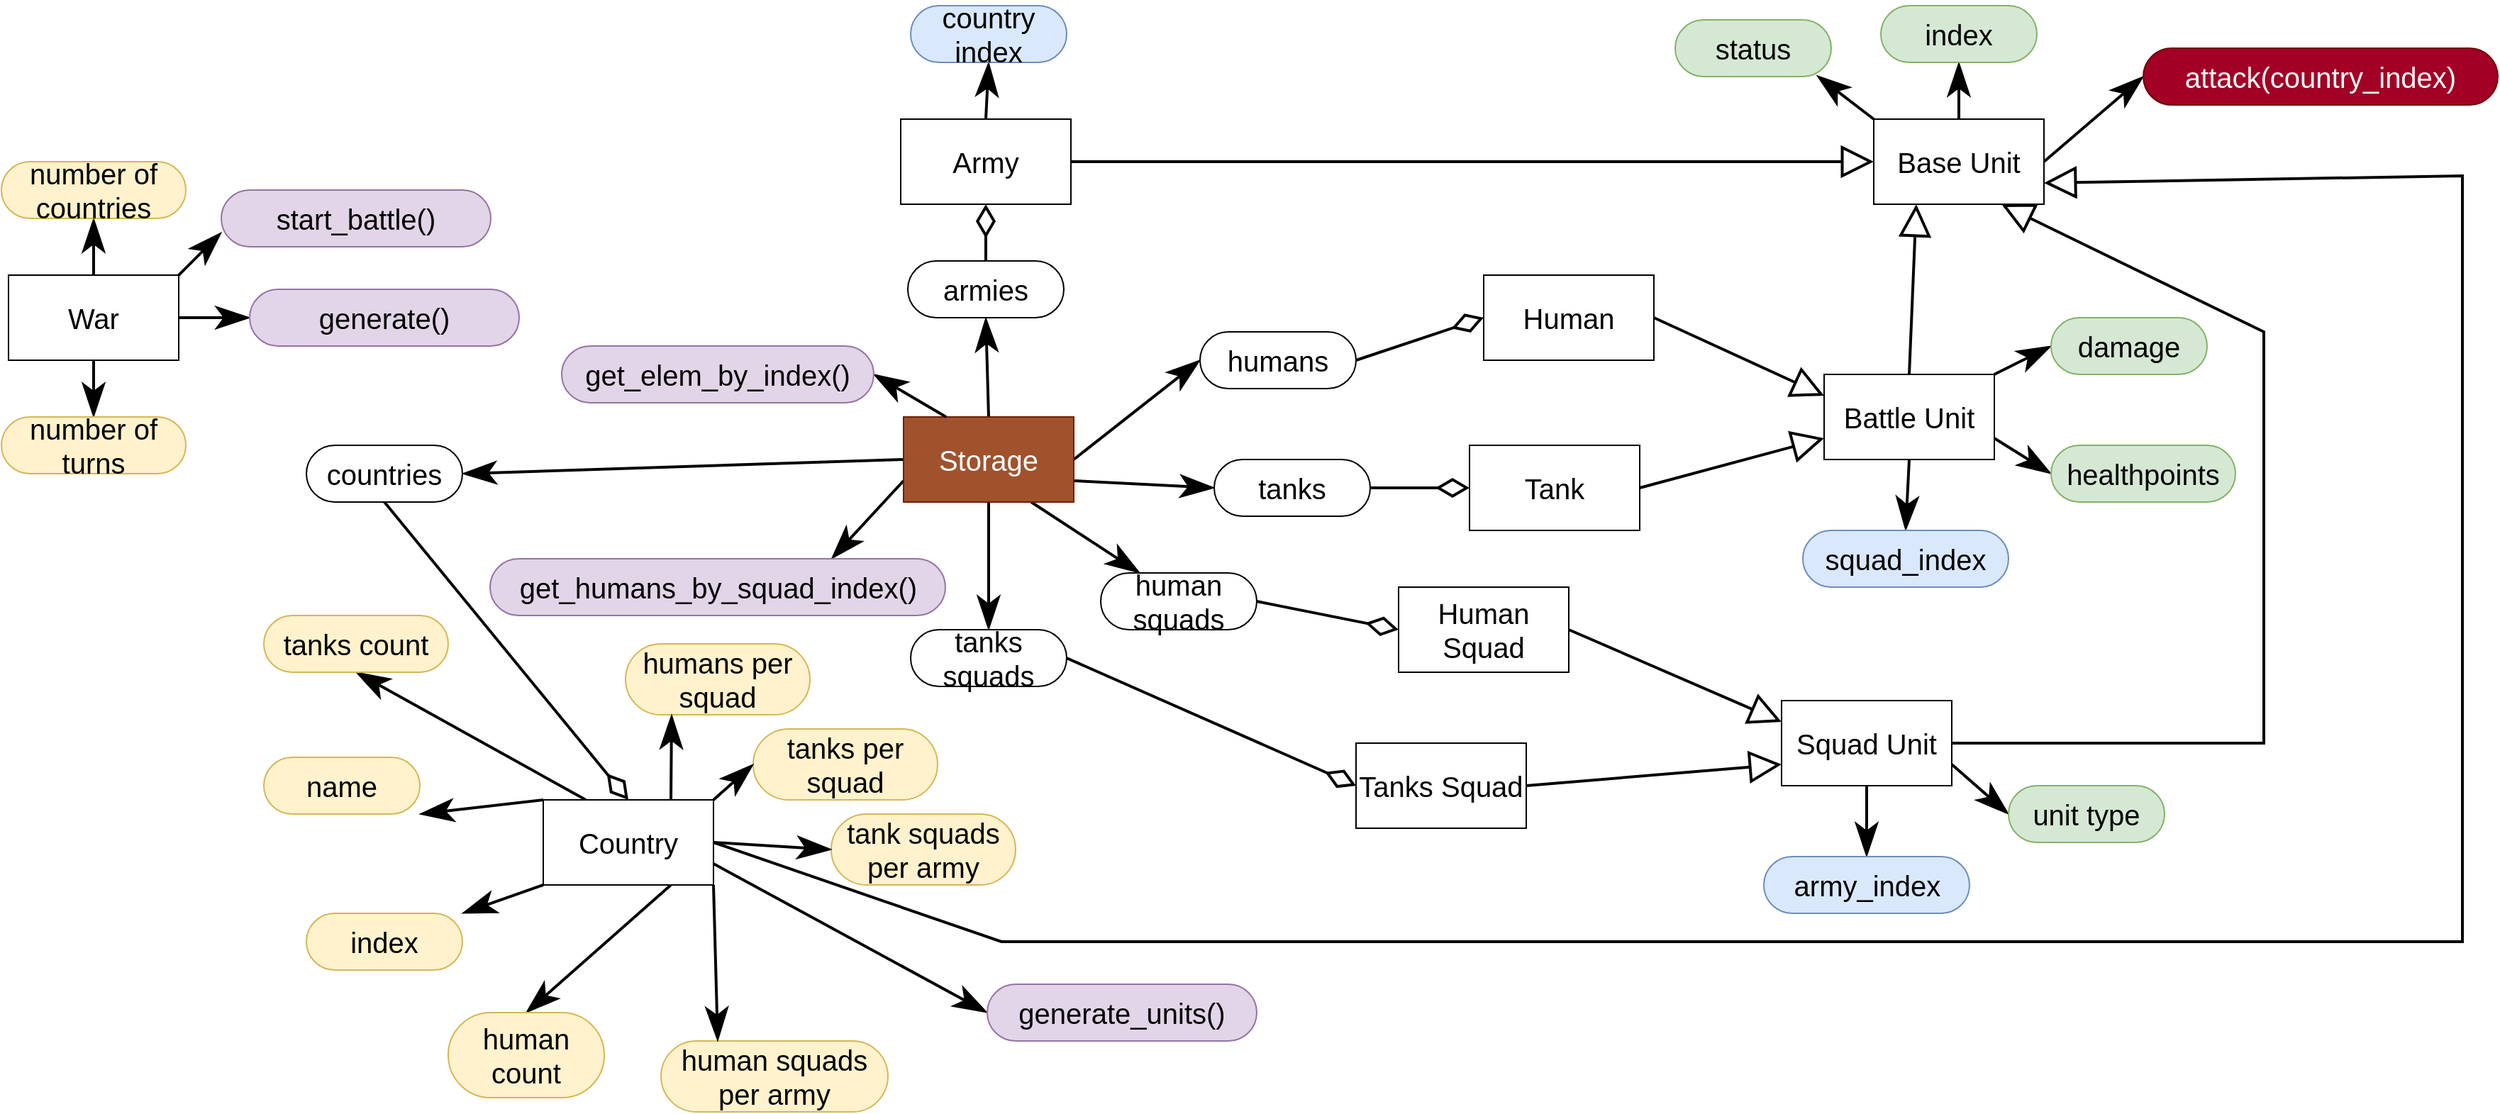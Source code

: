 <mxfile version="13.7.9" type="device"><diagram id="MNfZ7LVemdb2_qo4F9Y-" name="Page-1"><mxGraphModel dx="2315" dy="2289" grid="1" gridSize="10" guides="1" tooltips="1" connect="1" arrows="1" fold="1" page="1" pageScale="1" pageWidth="827" pageHeight="1169" math="0" shadow="0"><root><mxCell id="0"/><mxCell id="1" parent="0"/><mxCell id="jSn8bpEgDWQ1yjXRK3Lt-113" style="edgeStyle=none;rounded=0;orthogonalLoop=1;jettySize=auto;html=1;exitX=1;exitY=0.5;exitDx=0;exitDy=0;entryX=0;entryY=0.25;entryDx=0;entryDy=0;endArrow=block;endFill=0;endSize=18;strokeWidth=2;fontSize=20;" edge="1" parent="1" source="jSn8bpEgDWQ1yjXRK3Lt-1" target="jSn8bpEgDWQ1yjXRK3Lt-112"><mxGeometry relative="1" as="geometry"/></mxCell><mxCell id="jSn8bpEgDWQ1yjXRK3Lt-1" value="Human" style="rounded=0;whiteSpace=wrap;html=1;fontSize=20;" vertex="1" parent="1"><mxGeometry x="1530" y="-130" width="120" height="60" as="geometry"/></mxCell><mxCell id="jSn8bpEgDWQ1yjXRK3Lt-114" style="edgeStyle=none;rounded=0;orthogonalLoop=1;jettySize=auto;html=1;exitX=1;exitY=0.5;exitDx=0;exitDy=0;entryX=0;entryY=0.75;entryDx=0;entryDy=0;endArrow=block;endFill=0;endSize=18;strokeWidth=2;fontSize=20;" edge="1" parent="1" source="jSn8bpEgDWQ1yjXRK3Lt-2" target="jSn8bpEgDWQ1yjXRK3Lt-112"><mxGeometry relative="1" as="geometry"/></mxCell><mxCell id="jSn8bpEgDWQ1yjXRK3Lt-2" value="Tank" style="rounded=0;whiteSpace=wrap;html=1;fontSize=20;" vertex="1" parent="1"><mxGeometry x="1520" y="-10" width="120" height="60" as="geometry"/></mxCell><mxCell id="jSn8bpEgDWQ1yjXRK3Lt-33" value="humans per squad" style="rounded=1;whiteSpace=wrap;html=1;fontSize=20;arcSize=50;fillColor=#fff2cc;strokeColor=#d6b656;" vertex="1" parent="1"><mxGeometry x="925" y="130" width="130" height="50" as="geometry"/></mxCell><mxCell id="jSn8bpEgDWQ1yjXRK3Lt-34" value="tanks per squad" style="rounded=1;whiteSpace=wrap;html=1;fontSize=20;arcSize=50;fillColor=#fff2cc;strokeColor=#d6b656;" vertex="1" parent="1"><mxGeometry x="1015" y="190" width="130" height="50" as="geometry"/></mxCell><mxCell id="jSn8bpEgDWQ1yjXRK3Lt-35" value="tank squads per army" style="rounded=1;whiteSpace=wrap;html=1;fontSize=20;arcSize=50;fillColor=#fff2cc;strokeColor=#d6b656;" vertex="1" parent="1"><mxGeometry x="1070" y="250" width="130" height="50" as="geometry"/></mxCell><mxCell id="jSn8bpEgDWQ1yjXRK3Lt-36" value="human squads per army" style="rounded=1;whiteSpace=wrap;html=1;fontSize=20;arcSize=50;fillColor=#fff2cc;strokeColor=#d6b656;" vertex="1" parent="1"><mxGeometry x="950" y="410" width="160" height="50" as="geometry"/></mxCell><mxCell id="jSn8bpEgDWQ1yjXRK3Lt-14" value="name" style="rounded=1;whiteSpace=wrap;html=1;fontSize=20;arcSize=50;fillColor=#fff2cc;strokeColor=#d6b656;" vertex="1" parent="1"><mxGeometry x="670" y="210" width="110" height="40" as="geometry"/></mxCell><mxCell id="jSn8bpEgDWQ1yjXRK3Lt-16" style="edgeStyle=none;rounded=0;orthogonalLoop=1;jettySize=auto;html=1;exitX=0;exitY=0;exitDx=0;exitDy=0;entryX=1;entryY=1;entryDx=0;entryDy=0;endArrow=classicThin;endFill=1;endSize=18;strokeWidth=2;fontSize=20;" edge="1" parent="1" source="jSn8bpEgDWQ1yjXRK3Lt-15" target="jSn8bpEgDWQ1yjXRK3Lt-14"><mxGeometry x="720" y="170" as="geometry"/></mxCell><mxCell id="jSn8bpEgDWQ1yjXRK3Lt-39" style="edgeStyle=none;rounded=0;orthogonalLoop=1;jettySize=auto;html=1;exitX=0.25;exitY=0;exitDx=0;exitDy=0;entryX=0.5;entryY=1;entryDx=0;entryDy=0;endArrow=classicThin;endFill=1;endSize=18;strokeWidth=2;fontSize=20;" edge="1" parent="1" source="jSn8bpEgDWQ1yjXRK3Lt-15" target="jSn8bpEgDWQ1yjXRK3Lt-38"><mxGeometry relative="1" as="geometry"/></mxCell><mxCell id="jSn8bpEgDWQ1yjXRK3Lt-40" style="edgeStyle=none;rounded=0;orthogonalLoop=1;jettySize=auto;html=1;exitX=0.75;exitY=0;exitDx=0;exitDy=0;entryX=0.25;entryY=1;entryDx=0;entryDy=0;endArrow=classicThin;endFill=1;endSize=18;strokeWidth=2;fontSize=20;" edge="1" parent="1" source="jSn8bpEgDWQ1yjXRK3Lt-15" target="jSn8bpEgDWQ1yjXRK3Lt-33"><mxGeometry relative="1" as="geometry"/></mxCell><mxCell id="jSn8bpEgDWQ1yjXRK3Lt-41" style="edgeStyle=none;rounded=0;orthogonalLoop=1;jettySize=auto;html=1;exitX=1;exitY=0;exitDx=0;exitDy=0;entryX=0;entryY=0.5;entryDx=0;entryDy=0;endArrow=classicThin;endFill=1;endSize=18;strokeWidth=2;fontSize=20;" edge="1" parent="1" source="jSn8bpEgDWQ1yjXRK3Lt-15" target="jSn8bpEgDWQ1yjXRK3Lt-34"><mxGeometry relative="1" as="geometry"/></mxCell><mxCell id="jSn8bpEgDWQ1yjXRK3Lt-42" style="edgeStyle=none;rounded=0;orthogonalLoop=1;jettySize=auto;html=1;exitX=1;exitY=0.5;exitDx=0;exitDy=0;entryX=0;entryY=0.5;entryDx=0;entryDy=0;endArrow=classicThin;endFill=1;endSize=18;strokeWidth=2;fontSize=20;" edge="1" parent="1" source="jSn8bpEgDWQ1yjXRK3Lt-15" target="jSn8bpEgDWQ1yjXRK3Lt-35"><mxGeometry relative="1" as="geometry"/></mxCell><mxCell id="jSn8bpEgDWQ1yjXRK3Lt-43" style="edgeStyle=none;rounded=0;orthogonalLoop=1;jettySize=auto;html=1;exitX=1;exitY=1;exitDx=0;exitDy=0;entryX=0.25;entryY=0;entryDx=0;entryDy=0;endArrow=classicThin;endFill=1;endSize=18;strokeWidth=2;fontSize=20;" edge="1" parent="1" source="jSn8bpEgDWQ1yjXRK3Lt-15" target="jSn8bpEgDWQ1yjXRK3Lt-36"><mxGeometry relative="1" as="geometry"/></mxCell><mxCell id="jSn8bpEgDWQ1yjXRK3Lt-44" style="edgeStyle=none;rounded=0;orthogonalLoop=1;jettySize=auto;html=1;exitX=0.75;exitY=1;exitDx=0;exitDy=0;entryX=0.5;entryY=0;entryDx=0;entryDy=0;endArrow=classicThin;endFill=1;endSize=18;strokeWidth=2;fontSize=20;" edge="1" parent="1" source="jSn8bpEgDWQ1yjXRK3Lt-15" target="jSn8bpEgDWQ1yjXRK3Lt-37"><mxGeometry relative="1" as="geometry"/></mxCell><mxCell id="jSn8bpEgDWQ1yjXRK3Lt-74" style="edgeStyle=none;rounded=0;orthogonalLoop=1;jettySize=auto;html=1;exitX=1;exitY=0.75;exitDx=0;exitDy=0;entryX=0;entryY=0.5;entryDx=0;entryDy=0;endArrow=classicThin;endFill=1;endSize=18;strokeWidth=2;fontSize=20;" edge="1" parent="1" source="jSn8bpEgDWQ1yjXRK3Lt-15" target="jSn8bpEgDWQ1yjXRK3Lt-73"><mxGeometry relative="1" as="geometry"/></mxCell><mxCell id="jSn8bpEgDWQ1yjXRK3Lt-148" style="edgeStyle=none;rounded=0;orthogonalLoop=1;jettySize=auto;html=1;exitX=1;exitY=0.5;exitDx=0;exitDy=0;endArrow=block;endFill=0;endSize=18;strokeWidth=2;fontSize=20;entryX=1;entryY=0.75;entryDx=0;entryDy=0;" edge="1" parent="1" source="jSn8bpEgDWQ1yjXRK3Lt-15" target="jSn8bpEgDWQ1yjXRK3Lt-108"><mxGeometry relative="1" as="geometry"><mxPoint x="2070" y="-230" as="targetPoint"/><Array as="points"><mxPoint x="1190" y="340"/><mxPoint x="2220" y="340"/><mxPoint x="2220" y="-200"/></Array></mxGeometry></mxCell><mxCell id="jSn8bpEgDWQ1yjXRK3Lt-15" value="Country" style="rounded=0;whiteSpace=wrap;html=1;fontSize=20;" vertex="1" parent="1"><mxGeometry x="867" y="240" width="120" height="60" as="geometry"/></mxCell><mxCell id="jSn8bpEgDWQ1yjXRK3Lt-19" value="index" style="rounded=1;whiteSpace=wrap;html=1;fontSize=20;arcSize=50;fillColor=#fff2cc;strokeColor=#d6b656;" vertex="1" parent="1"><mxGeometry x="700" y="320" width="110" height="40" as="geometry"/></mxCell><mxCell id="jSn8bpEgDWQ1yjXRK3Lt-20" style="edgeStyle=none;rounded=0;orthogonalLoop=1;jettySize=auto;html=1;exitX=0;exitY=1;exitDx=0;exitDy=0;entryX=1;entryY=0;entryDx=0;entryDy=0;endArrow=classicThin;endFill=1;endSize=18;strokeWidth=2;fontSize=20;" edge="1" parent="1" source="jSn8bpEgDWQ1yjXRK3Lt-15" target="jSn8bpEgDWQ1yjXRK3Lt-19"><mxGeometry x="720" y="170" as="geometry"/></mxCell><mxCell id="jSn8bpEgDWQ1yjXRK3Lt-37" value="human count" style="rounded=1;whiteSpace=wrap;html=1;fontSize=20;arcSize=50;fillColor=#fff2cc;strokeColor=#d6b656;" vertex="1" parent="1"><mxGeometry x="800" y="390" width="110" height="60" as="geometry"/></mxCell><mxCell id="jSn8bpEgDWQ1yjXRK3Lt-38" value="tanks count" style="rounded=1;whiteSpace=wrap;html=1;fontSize=20;arcSize=50;fillColor=#fff2cc;strokeColor=#d6b656;" vertex="1" parent="1"><mxGeometry x="670" y="110" width="130" height="40" as="geometry"/></mxCell><mxCell id="jSn8bpEgDWQ1yjXRK3Lt-51" style="edgeStyle=none;rounded=0;orthogonalLoop=1;jettySize=auto;html=1;exitX=0.5;exitY=1;exitDx=0;exitDy=0;entryX=0.5;entryY=0;entryDx=0;entryDy=0;endArrow=classicThin;endFill=1;endSize=18;strokeWidth=2;fontSize=20;" edge="1" parent="1" source="jSn8bpEgDWQ1yjXRK3Lt-49" target="jSn8bpEgDWQ1yjXRK3Lt-50"><mxGeometry relative="1" as="geometry"/></mxCell><mxCell id="jSn8bpEgDWQ1yjXRK3Lt-53" style="edgeStyle=none;rounded=0;orthogonalLoop=1;jettySize=auto;html=1;exitX=0;exitY=0.5;exitDx=0;exitDy=0;entryX=1;entryY=0.5;entryDx=0;entryDy=0;endArrow=classicThin;endFill=1;endSize=18;strokeWidth=2;fontSize=20;" edge="1" parent="1" source="jSn8bpEgDWQ1yjXRK3Lt-68" target="jSn8bpEgDWQ1yjXRK3Lt-52"><mxGeometry relative="1" as="geometry"/></mxCell><mxCell id="jSn8bpEgDWQ1yjXRK3Lt-56" style="edgeStyle=none;rounded=0;orthogonalLoop=1;jettySize=auto;html=1;exitX=0.5;exitY=0;exitDx=0;exitDy=0;entryX=0.5;entryY=1;entryDx=0;entryDy=0;endArrow=classicThin;endFill=1;endSize=18;strokeWidth=2;fontSize=20;" edge="1" parent="1" source="jSn8bpEgDWQ1yjXRK3Lt-49" target="jSn8bpEgDWQ1yjXRK3Lt-55"><mxGeometry relative="1" as="geometry"/></mxCell><mxCell id="jSn8bpEgDWQ1yjXRK3Lt-58" style="edgeStyle=none;rounded=0;orthogonalLoop=1;jettySize=auto;html=1;exitX=1;exitY=0;exitDx=0;exitDy=0;entryX=0;entryY=0.75;entryDx=0;entryDy=0;endArrow=classicThin;endFill=1;endSize=18;strokeWidth=2;fontSize=20;" edge="1" parent="1" source="jSn8bpEgDWQ1yjXRK3Lt-49" target="jSn8bpEgDWQ1yjXRK3Lt-57"><mxGeometry relative="1" as="geometry"/></mxCell><mxCell id="jSn8bpEgDWQ1yjXRK3Lt-102" style="edgeStyle=none;rounded=0;orthogonalLoop=1;jettySize=auto;html=1;exitX=1;exitY=0.5;exitDx=0;exitDy=0;entryX=0;entryY=0.5;entryDx=0;entryDy=0;endArrow=classicThin;endFill=1;endSize=18;strokeWidth=2;fontSize=20;" edge="1" parent="1" source="jSn8bpEgDWQ1yjXRK3Lt-49" target="jSn8bpEgDWQ1yjXRK3Lt-101"><mxGeometry relative="1" as="geometry"/></mxCell><mxCell id="jSn8bpEgDWQ1yjXRK3Lt-49" value="War" style="rounded=0;whiteSpace=wrap;html=1;fontSize=20;" vertex="1" parent="1"><mxGeometry x="490" y="-130" width="120" height="60" as="geometry"/></mxCell><mxCell id="jSn8bpEgDWQ1yjXRK3Lt-50" value="number of turns" style="rounded=1;whiteSpace=wrap;html=1;fontSize=20;arcSize=50;fillColor=#fff2cc;strokeColor=#d6b656;" vertex="1" parent="1"><mxGeometry x="485" y="-30" width="130" height="40" as="geometry"/></mxCell><mxCell id="jSn8bpEgDWQ1yjXRK3Lt-54" style="edgeStyle=none;rounded=0;orthogonalLoop=1;jettySize=auto;html=1;exitX=0.5;exitY=1;exitDx=0;exitDy=0;entryX=0.5;entryY=0;entryDx=0;entryDy=0;endArrow=diamondThin;endFill=0;endSize=18;strokeWidth=2;fontSize=20;" edge="1" parent="1" source="jSn8bpEgDWQ1yjXRK3Lt-52" target="jSn8bpEgDWQ1yjXRK3Lt-15"><mxGeometry relative="1" as="geometry"/></mxCell><mxCell id="jSn8bpEgDWQ1yjXRK3Lt-52" value="countries" style="rounded=1;whiteSpace=wrap;html=1;fontSize=20;arcSize=50;" vertex="1" parent="1"><mxGeometry x="700" y="-10" width="110" height="40" as="geometry"/></mxCell><mxCell id="jSn8bpEgDWQ1yjXRK3Lt-55" value="number of countries" style="rounded=1;whiteSpace=wrap;html=1;fontSize=20;arcSize=50;fillColor=#fff2cc;strokeColor=#d6b656;" vertex="1" parent="1"><mxGeometry x="485" y="-210" width="130" height="40" as="geometry"/></mxCell><mxCell id="jSn8bpEgDWQ1yjXRK3Lt-57" value="start_battle()" style="rounded=1;whiteSpace=wrap;html=1;fontSize=20;arcSize=50;fillColor=#e1d5e7;strokeColor=#9673a6;" vertex="1" parent="1"><mxGeometry x="640" y="-190" width="190" height="40" as="geometry"/></mxCell><mxCell id="jSn8bpEgDWQ1yjXRK3Lt-70" style="edgeStyle=none;rounded=0;orthogonalLoop=1;jettySize=auto;html=1;exitX=1;exitY=0.5;exitDx=0;exitDy=0;entryX=0;entryY=0.5;entryDx=0;entryDy=0;endArrow=classicThin;endFill=1;endSize=18;strokeWidth=2;fontSize=20;" edge="1" parent="1" source="jSn8bpEgDWQ1yjXRK3Lt-68" target="jSn8bpEgDWQ1yjXRK3Lt-69"><mxGeometry relative="1" as="geometry"/></mxCell><mxCell id="jSn8bpEgDWQ1yjXRK3Lt-72" style="edgeStyle=none;rounded=0;orthogonalLoop=1;jettySize=auto;html=1;exitX=1;exitY=0.75;exitDx=0;exitDy=0;entryX=0;entryY=0.5;entryDx=0;entryDy=0;endArrow=classicThin;endFill=1;endSize=18;strokeWidth=2;fontSize=20;" edge="1" parent="1" source="jSn8bpEgDWQ1yjXRK3Lt-68" target="jSn8bpEgDWQ1yjXRK3Lt-71"><mxGeometry relative="1" as="geometry"/></mxCell><mxCell id="jSn8bpEgDWQ1yjXRK3Lt-76" style="edgeStyle=none;rounded=0;orthogonalLoop=1;jettySize=auto;html=1;exitX=0.5;exitY=0;exitDx=0;exitDy=0;entryX=0.5;entryY=1;entryDx=0;entryDy=0;endArrow=classicThin;endFill=1;endSize=18;strokeWidth=2;fontSize=20;" edge="1" parent="1" source="jSn8bpEgDWQ1yjXRK3Lt-68" target="jSn8bpEgDWQ1yjXRK3Lt-75"><mxGeometry relative="1" as="geometry"/></mxCell><mxCell id="jSn8bpEgDWQ1yjXRK3Lt-106" style="edgeStyle=none;rounded=0;orthogonalLoop=1;jettySize=auto;html=1;exitX=0.75;exitY=1;exitDx=0;exitDy=0;entryX=0.25;entryY=0;entryDx=0;entryDy=0;endArrow=classicThin;endFill=1;endSize=18;strokeWidth=2;fontSize=20;" edge="1" parent="1" source="jSn8bpEgDWQ1yjXRK3Lt-68" target="jSn8bpEgDWQ1yjXRK3Lt-104"><mxGeometry relative="1" as="geometry"/></mxCell><mxCell id="jSn8bpEgDWQ1yjXRK3Lt-107" style="edgeStyle=none;rounded=0;orthogonalLoop=1;jettySize=auto;html=1;exitX=0.5;exitY=1;exitDx=0;exitDy=0;entryX=0.5;entryY=0;entryDx=0;entryDy=0;endArrow=classicThin;endFill=1;endSize=18;strokeWidth=2;fontSize=20;" edge="1" parent="1" source="jSn8bpEgDWQ1yjXRK3Lt-68" target="jSn8bpEgDWQ1yjXRK3Lt-105"><mxGeometry relative="1" as="geometry"/></mxCell><mxCell id="jSn8bpEgDWQ1yjXRK3Lt-143" style="edgeStyle=none;rounded=0;orthogonalLoop=1;jettySize=auto;html=1;exitX=0;exitY=0.75;exitDx=0;exitDy=0;entryX=0.75;entryY=0;entryDx=0;entryDy=0;endArrow=classicThin;endFill=1;endSize=18;strokeWidth=2;fontSize=20;" edge="1" parent="1" source="jSn8bpEgDWQ1yjXRK3Lt-68" target="jSn8bpEgDWQ1yjXRK3Lt-142"><mxGeometry relative="1" as="geometry"/></mxCell><mxCell id="jSn8bpEgDWQ1yjXRK3Lt-68" value="Storage" style="rounded=0;whiteSpace=wrap;html=1;fontSize=20;fillColor=#a0522d;strokeColor=#6D1F00;fontColor=#ffffff;" vertex="1" parent="1"><mxGeometry x="1121" y="-30" width="120" height="60" as="geometry"/></mxCell><mxCell id="jSn8bpEgDWQ1yjXRK3Lt-124" style="edgeStyle=none;rounded=0;orthogonalLoop=1;jettySize=auto;html=1;exitX=1;exitY=0.5;exitDx=0;exitDy=0;entryX=0;entryY=0.5;entryDx=0;entryDy=0;endArrow=diamondThin;endFill=0;endSize=18;strokeWidth=2;fontSize=20;" edge="1" parent="1" source="jSn8bpEgDWQ1yjXRK3Lt-69" target="jSn8bpEgDWQ1yjXRK3Lt-1"><mxGeometry relative="1" as="geometry"/></mxCell><mxCell id="jSn8bpEgDWQ1yjXRK3Lt-69" value="humans" style="rounded=1;whiteSpace=wrap;html=1;fontSize=20;arcSize=50;" vertex="1" parent="1"><mxGeometry x="1330" y="-90" width="110" height="40" as="geometry"/></mxCell><mxCell id="jSn8bpEgDWQ1yjXRK3Lt-125" style="edgeStyle=none;rounded=0;orthogonalLoop=1;jettySize=auto;html=1;exitX=1;exitY=0.5;exitDx=0;exitDy=0;entryX=0;entryY=0.5;entryDx=0;entryDy=0;endArrow=diamondThin;endFill=0;endSize=18;strokeWidth=2;fontSize=20;" edge="1" parent="1" source="jSn8bpEgDWQ1yjXRK3Lt-71" target="jSn8bpEgDWQ1yjXRK3Lt-2"><mxGeometry relative="1" as="geometry"/></mxCell><mxCell id="jSn8bpEgDWQ1yjXRK3Lt-71" value="tanks" style="rounded=1;whiteSpace=wrap;html=1;fontSize=20;arcSize=50;" vertex="1" parent="1"><mxGeometry x="1340" width="110" height="40" as="geometry"/></mxCell><mxCell id="jSn8bpEgDWQ1yjXRK3Lt-73" value="generate_units()" style="rounded=1;whiteSpace=wrap;html=1;fontSize=20;arcSize=50;fillColor=#e1d5e7;strokeColor=#9673a6;" vertex="1" parent="1"><mxGeometry x="1180" y="370" width="190" height="40" as="geometry"/></mxCell><mxCell id="jSn8bpEgDWQ1yjXRK3Lt-100" style="edgeStyle=none;rounded=0;orthogonalLoop=1;jettySize=auto;html=1;exitX=0.5;exitY=0;exitDx=0;exitDy=0;entryX=0.5;entryY=1;entryDx=0;entryDy=0;endArrow=diamondThin;endFill=0;endSize=18;strokeWidth=2;fontSize=20;" edge="1" parent="1" source="jSn8bpEgDWQ1yjXRK3Lt-75" target="jSn8bpEgDWQ1yjXRK3Lt-89"><mxGeometry relative="1" as="geometry"><Array as="points"/></mxGeometry></mxCell><mxCell id="jSn8bpEgDWQ1yjXRK3Lt-147" style="edgeStyle=none;rounded=0;orthogonalLoop=1;jettySize=auto;html=1;exitX=0.25;exitY=0;exitDx=0;exitDy=0;entryX=1;entryY=0.5;entryDx=0;entryDy=0;endArrow=classicThin;endFill=1;endSize=18;strokeWidth=2;fontSize=20;" edge="1" parent="1" source="jSn8bpEgDWQ1yjXRK3Lt-68" target="jSn8bpEgDWQ1yjXRK3Lt-140"><mxGeometry relative="1" as="geometry"/></mxCell><mxCell id="jSn8bpEgDWQ1yjXRK3Lt-75" value="armies" style="rounded=1;whiteSpace=wrap;html=1;fontSize=20;arcSize=50;" vertex="1" parent="1"><mxGeometry x="1124" y="-140" width="110" height="40" as="geometry"/></mxCell><mxCell id="jSn8bpEgDWQ1yjXRK3Lt-134" style="edgeStyle=none;rounded=0;orthogonalLoop=1;jettySize=auto;html=1;exitX=1;exitY=0.5;exitDx=0;exitDy=0;entryX=0;entryY=0.25;entryDx=0;entryDy=0;endArrow=block;endFill=0;endSize=18;strokeWidth=2;fontSize=20;" edge="1" parent="1" source="jSn8bpEgDWQ1yjXRK3Lt-78" target="jSn8bpEgDWQ1yjXRK3Lt-128"><mxGeometry relative="1" as="geometry"/></mxCell><mxCell id="jSn8bpEgDWQ1yjXRK3Lt-78" value="Human Squad" style="rounded=0;whiteSpace=wrap;html=1;fontSize=20;" vertex="1" parent="1"><mxGeometry x="1470" y="90" width="120" height="60" as="geometry"/></mxCell><mxCell id="jSn8bpEgDWQ1yjXRK3Lt-135" style="edgeStyle=none;rounded=0;orthogonalLoop=1;jettySize=auto;html=1;exitX=1;exitY=0.5;exitDx=0;exitDy=0;entryX=0;entryY=0.75;entryDx=0;entryDy=0;endArrow=block;endFill=0;endSize=18;strokeWidth=2;fontSize=20;" edge="1" parent="1" source="jSn8bpEgDWQ1yjXRK3Lt-79" target="jSn8bpEgDWQ1yjXRK3Lt-128"><mxGeometry relative="1" as="geometry"/></mxCell><mxCell id="jSn8bpEgDWQ1yjXRK3Lt-79" value="Tanks Squad" style="rounded=0;whiteSpace=wrap;html=1;fontSize=20;" vertex="1" parent="1"><mxGeometry x="1440" y="200" width="120" height="60" as="geometry"/></mxCell><mxCell id="jSn8bpEgDWQ1yjXRK3Lt-111" style="edgeStyle=none;rounded=0;orthogonalLoop=1;jettySize=auto;html=1;exitX=1;exitY=0.5;exitDx=0;exitDy=0;entryX=0;entryY=0.5;entryDx=0;entryDy=0;endArrow=block;endFill=0;endSize=18;strokeWidth=2;fontSize=20;" edge="1" parent="1" source="jSn8bpEgDWQ1yjXRK3Lt-89" target="jSn8bpEgDWQ1yjXRK3Lt-108"><mxGeometry relative="1" as="geometry"/></mxCell><mxCell id="jSn8bpEgDWQ1yjXRK3Lt-146" style="edgeStyle=none;rounded=0;orthogonalLoop=1;jettySize=auto;html=1;exitX=0.5;exitY=0;exitDx=0;exitDy=0;entryX=0.5;entryY=1;entryDx=0;entryDy=0;endArrow=classicThin;endFill=1;endSize=18;strokeWidth=2;fontSize=20;" edge="1" parent="1" source="jSn8bpEgDWQ1yjXRK3Lt-89" target="jSn8bpEgDWQ1yjXRK3Lt-137"><mxGeometry relative="1" as="geometry"/></mxCell><mxCell id="jSn8bpEgDWQ1yjXRK3Lt-89" value="Army" style="rounded=0;whiteSpace=wrap;html=1;fontSize=20;" vertex="1" parent="1"><mxGeometry x="1119" y="-240" width="120" height="60" as="geometry"/></mxCell><mxCell id="jSn8bpEgDWQ1yjXRK3Lt-101" value="generate()" style="rounded=1;whiteSpace=wrap;html=1;fontSize=20;arcSize=50;fillColor=#e1d5e7;strokeColor=#9673a6;" vertex="1" parent="1"><mxGeometry x="660" y="-120" width="190" height="40" as="geometry"/></mxCell><mxCell id="jSn8bpEgDWQ1yjXRK3Lt-103" style="edgeStyle=none;rounded=0;orthogonalLoop=1;jettySize=auto;html=1;exitX=0.25;exitY=1;exitDx=0;exitDy=0;endArrow=classicThin;endFill=1;endSize=18;strokeWidth=2;fontSize=20;" edge="1" parent="1" source="jSn8bpEgDWQ1yjXRK3Lt-2" target="jSn8bpEgDWQ1yjXRK3Lt-2"><mxGeometry relative="1" as="geometry"/></mxCell><mxCell id="jSn8bpEgDWQ1yjXRK3Lt-126" style="edgeStyle=none;rounded=0;orthogonalLoop=1;jettySize=auto;html=1;exitX=1;exitY=0.5;exitDx=0;exitDy=0;entryX=0;entryY=0.5;entryDx=0;entryDy=0;endArrow=diamondThin;endFill=0;endSize=18;strokeWidth=2;fontSize=20;" edge="1" parent="1" source="jSn8bpEgDWQ1yjXRK3Lt-104" target="jSn8bpEgDWQ1yjXRK3Lt-78"><mxGeometry relative="1" as="geometry"/></mxCell><mxCell id="jSn8bpEgDWQ1yjXRK3Lt-104" value="human squads" style="rounded=1;whiteSpace=wrap;html=1;fontSize=20;arcSize=50;" vertex="1" parent="1"><mxGeometry x="1260" y="80" width="110" height="40" as="geometry"/></mxCell><mxCell id="jSn8bpEgDWQ1yjXRK3Lt-127" style="edgeStyle=none;rounded=0;orthogonalLoop=1;jettySize=auto;html=1;exitX=1;exitY=0.5;exitDx=0;exitDy=0;entryX=0;entryY=0.5;entryDx=0;entryDy=0;endArrow=diamondThin;endFill=0;endSize=18;strokeWidth=2;fontSize=20;" edge="1" parent="1" source="jSn8bpEgDWQ1yjXRK3Lt-105" target="jSn8bpEgDWQ1yjXRK3Lt-79"><mxGeometry relative="1" as="geometry"/></mxCell><mxCell id="jSn8bpEgDWQ1yjXRK3Lt-105" value="tanks&lt;br&gt;squads" style="rounded=1;whiteSpace=wrap;html=1;fontSize=20;arcSize=50;" vertex="1" parent="1"><mxGeometry x="1126" y="120" width="110" height="40" as="geometry"/></mxCell><mxCell id="jSn8bpEgDWQ1yjXRK3Lt-110" style="edgeStyle=none;rounded=0;orthogonalLoop=1;jettySize=auto;html=1;exitX=0.5;exitY=0;exitDx=0;exitDy=0;entryX=0.5;entryY=1;entryDx=0;entryDy=0;endArrow=classicThin;endFill=1;endSize=18;strokeWidth=2;fontSize=20;" edge="1" parent="1" source="jSn8bpEgDWQ1yjXRK3Lt-108" target="jSn8bpEgDWQ1yjXRK3Lt-109"><mxGeometry relative="1" as="geometry"/></mxCell><mxCell id="jSn8bpEgDWQ1yjXRK3Lt-119" style="edgeStyle=none;rounded=0;orthogonalLoop=1;jettySize=auto;html=1;exitX=1;exitY=0.5;exitDx=0;exitDy=0;entryX=0;entryY=0.5;entryDx=0;entryDy=0;endArrow=classicThin;endFill=1;endSize=18;strokeWidth=2;fontSize=20;" edge="1" parent="1" source="jSn8bpEgDWQ1yjXRK3Lt-108" target="jSn8bpEgDWQ1yjXRK3Lt-116"><mxGeometry relative="1" as="geometry"/></mxCell><mxCell id="jSn8bpEgDWQ1yjXRK3Lt-150" style="edgeStyle=none;rounded=0;orthogonalLoop=1;jettySize=auto;html=1;exitX=0;exitY=0;exitDx=0;exitDy=0;entryX=0.909;entryY=0.983;entryDx=0;entryDy=0;entryPerimeter=0;endArrow=classicThin;endFill=1;endSize=18;strokeWidth=2;fontSize=20;" edge="1" parent="1" source="jSn8bpEgDWQ1yjXRK3Lt-108" target="jSn8bpEgDWQ1yjXRK3Lt-149"><mxGeometry relative="1" as="geometry"/></mxCell><mxCell id="jSn8bpEgDWQ1yjXRK3Lt-108" value="Base Unit" style="rounded=0;whiteSpace=wrap;html=1;fontSize=20;" vertex="1" parent="1"><mxGeometry x="1805" y="-240" width="120" height="60" as="geometry"/></mxCell><mxCell id="jSn8bpEgDWQ1yjXRK3Lt-109" value="index" style="rounded=1;whiteSpace=wrap;html=1;fontSize=20;arcSize=50;fillColor=#d5e8d4;strokeColor=#82b366;" vertex="1" parent="1"><mxGeometry x="1810" y="-320" width="110" height="40" as="geometry"/></mxCell><mxCell id="jSn8bpEgDWQ1yjXRK3Lt-118" style="edgeStyle=none;rounded=0;orthogonalLoop=1;jettySize=auto;html=1;exitX=0.5;exitY=0;exitDx=0;exitDy=0;entryX=0.25;entryY=1;entryDx=0;entryDy=0;endArrow=block;endFill=0;endSize=18;strokeWidth=2;fontSize=20;" edge="1" parent="1" source="jSn8bpEgDWQ1yjXRK3Lt-112" target="jSn8bpEgDWQ1yjXRK3Lt-108"><mxGeometry relative="1" as="geometry"/></mxCell><mxCell id="jSn8bpEgDWQ1yjXRK3Lt-122" style="edgeStyle=none;rounded=0;orthogonalLoop=1;jettySize=auto;html=1;exitX=1;exitY=0;exitDx=0;exitDy=0;entryX=0;entryY=0.5;entryDx=0;entryDy=0;endArrow=classicThin;endFill=1;endSize=18;strokeWidth=2;fontSize=20;" edge="1" parent="1" source="jSn8bpEgDWQ1yjXRK3Lt-112" target="jSn8bpEgDWQ1yjXRK3Lt-120"><mxGeometry relative="1" as="geometry"/></mxCell><mxCell id="jSn8bpEgDWQ1yjXRK3Lt-123" style="edgeStyle=none;rounded=0;orthogonalLoop=1;jettySize=auto;html=1;exitX=1;exitY=0.75;exitDx=0;exitDy=0;entryX=0;entryY=0.5;entryDx=0;entryDy=0;endArrow=classicThin;endFill=1;endSize=18;strokeWidth=2;fontSize=20;" edge="1" parent="1" source="jSn8bpEgDWQ1yjXRK3Lt-112" target="jSn8bpEgDWQ1yjXRK3Lt-121"><mxGeometry relative="1" as="geometry"/></mxCell><mxCell id="jSn8bpEgDWQ1yjXRK3Lt-141" style="edgeStyle=none;rounded=0;orthogonalLoop=1;jettySize=auto;html=1;exitX=0.5;exitY=1;exitDx=0;exitDy=0;entryX=0.5;entryY=0;entryDx=0;entryDy=0;endArrow=classicThin;endFill=1;endSize=18;strokeWidth=2;fontSize=20;" edge="1" parent="1" source="jSn8bpEgDWQ1yjXRK3Lt-112" target="jSn8bpEgDWQ1yjXRK3Lt-139"><mxGeometry relative="1" as="geometry"/></mxCell><mxCell id="jSn8bpEgDWQ1yjXRK3Lt-112" value="Battle Unit" style="rounded=0;whiteSpace=wrap;html=1;fontSize=20;" vertex="1" parent="1"><mxGeometry x="1770" y="-60" width="120" height="60" as="geometry"/></mxCell><mxCell id="jSn8bpEgDWQ1yjXRK3Lt-116" value="attack(country_index)" style="rounded=1;whiteSpace=wrap;html=1;fontSize=20;arcSize=50;fillColor=#a20025;strokeColor=#6F0000;fontColor=#ffffff;" vertex="1" parent="1"><mxGeometry x="1995" y="-290" width="250" height="40" as="geometry"/></mxCell><mxCell id="jSn8bpEgDWQ1yjXRK3Lt-120" value="damage" style="rounded=1;whiteSpace=wrap;html=1;fontSize=20;arcSize=50;fillColor=#d5e8d4;strokeColor=#82b366;" vertex="1" parent="1"><mxGeometry x="1930" y="-100" width="110" height="40" as="geometry"/></mxCell><mxCell id="jSn8bpEgDWQ1yjXRK3Lt-121" value="healthpoints" style="rounded=1;whiteSpace=wrap;html=1;fontSize=20;arcSize=50;fillColor=#d5e8d4;strokeColor=#82b366;" vertex="1" parent="1"><mxGeometry x="1930" y="-10" width="130" height="40" as="geometry"/></mxCell><mxCell id="jSn8bpEgDWQ1yjXRK3Lt-133" style="edgeStyle=none;rounded=0;orthogonalLoop=1;jettySize=auto;html=1;exitX=1;exitY=0.75;exitDx=0;exitDy=0;entryX=0;entryY=0.5;entryDx=0;entryDy=0;endArrow=classicThin;endFill=1;endSize=18;strokeWidth=2;fontSize=20;" edge="1" parent="1" source="jSn8bpEgDWQ1yjXRK3Lt-128" target="jSn8bpEgDWQ1yjXRK3Lt-131"><mxGeometry relative="1" as="geometry"/></mxCell><mxCell id="jSn8bpEgDWQ1yjXRK3Lt-136" style="edgeStyle=none;rounded=0;orthogonalLoop=1;jettySize=auto;html=1;exitX=1;exitY=0.5;exitDx=0;exitDy=0;endArrow=block;endFill=0;endSize=18;strokeWidth=2;fontSize=20;entryX=0.75;entryY=1;entryDx=0;entryDy=0;" edge="1" parent="1" source="jSn8bpEgDWQ1yjXRK3Lt-128" target="jSn8bpEgDWQ1yjXRK3Lt-108"><mxGeometry relative="1" as="geometry"><mxPoint x="2000" y="-330" as="targetPoint"/><Array as="points"><mxPoint x="2080" y="200"/><mxPoint x="2080" y="-90"/></Array></mxGeometry></mxCell><mxCell id="jSn8bpEgDWQ1yjXRK3Lt-145" style="edgeStyle=none;rounded=0;orthogonalLoop=1;jettySize=auto;html=1;exitX=0.5;exitY=1;exitDx=0;exitDy=0;entryX=0.5;entryY=0;entryDx=0;entryDy=0;endArrow=classicThin;endFill=1;endSize=18;strokeWidth=2;fontSize=20;" edge="1" parent="1" source="jSn8bpEgDWQ1yjXRK3Lt-128" target="jSn8bpEgDWQ1yjXRK3Lt-144"><mxGeometry relative="1" as="geometry"/></mxCell><mxCell id="jSn8bpEgDWQ1yjXRK3Lt-128" value="Squad Unit" style="rounded=0;whiteSpace=wrap;html=1;fontSize=20;" vertex="1" parent="1"><mxGeometry x="1740" y="170" width="120" height="60" as="geometry"/></mxCell><mxCell id="jSn8bpEgDWQ1yjXRK3Lt-131" value="unit type" style="rounded=1;whiteSpace=wrap;html=1;fontSize=20;arcSize=50;fillColor=#d5e8d4;strokeColor=#82b366;" vertex="1" parent="1"><mxGeometry x="1900" y="230" width="110" height="40" as="geometry"/></mxCell><mxCell id="jSn8bpEgDWQ1yjXRK3Lt-137" value="country index" style="rounded=1;whiteSpace=wrap;html=1;fontSize=20;arcSize=50;fillColor=#dae8fc;strokeColor=#6c8ebf;" vertex="1" parent="1"><mxGeometry x="1126" y="-320" width="110" height="40" as="geometry"/></mxCell><mxCell id="jSn8bpEgDWQ1yjXRK3Lt-139" value="squad_index" style="rounded=1;whiteSpace=wrap;html=1;fontSize=20;arcSize=50;fillColor=#dae8fc;strokeColor=#6c8ebf;" vertex="1" parent="1"><mxGeometry x="1755" y="50" width="145" height="40" as="geometry"/></mxCell><mxCell id="jSn8bpEgDWQ1yjXRK3Lt-140" value="get_elem_by_index()" style="rounded=1;whiteSpace=wrap;html=1;fontSize=20;arcSize=50;fillColor=#e1d5e7;strokeColor=#9673a6;" vertex="1" parent="1"><mxGeometry x="880" y="-80" width="220" height="40" as="geometry"/></mxCell><mxCell id="jSn8bpEgDWQ1yjXRK3Lt-142" value="get_humans_by_squad_index()" style="rounded=1;whiteSpace=wrap;html=1;fontSize=20;arcSize=50;fillColor=#e1d5e7;strokeColor=#9673a6;" vertex="1" parent="1"><mxGeometry x="829.5" y="70" width="321" height="40" as="geometry"/></mxCell><mxCell id="jSn8bpEgDWQ1yjXRK3Lt-144" value="army_index" style="rounded=1;whiteSpace=wrap;html=1;fontSize=20;arcSize=50;fillColor=#dae8fc;strokeColor=#6c8ebf;" vertex="1" parent="1"><mxGeometry x="1727.5" y="280" width="145" height="40" as="geometry"/></mxCell><mxCell id="jSn8bpEgDWQ1yjXRK3Lt-149" value="status" style="rounded=1;whiteSpace=wrap;html=1;fontSize=20;arcSize=50;fillColor=#d5e8d4;strokeColor=#82b366;" vertex="1" parent="1"><mxGeometry x="1665" y="-310" width="110" height="40" as="geometry"/></mxCell></root></mxGraphModel></diagram></mxfile>